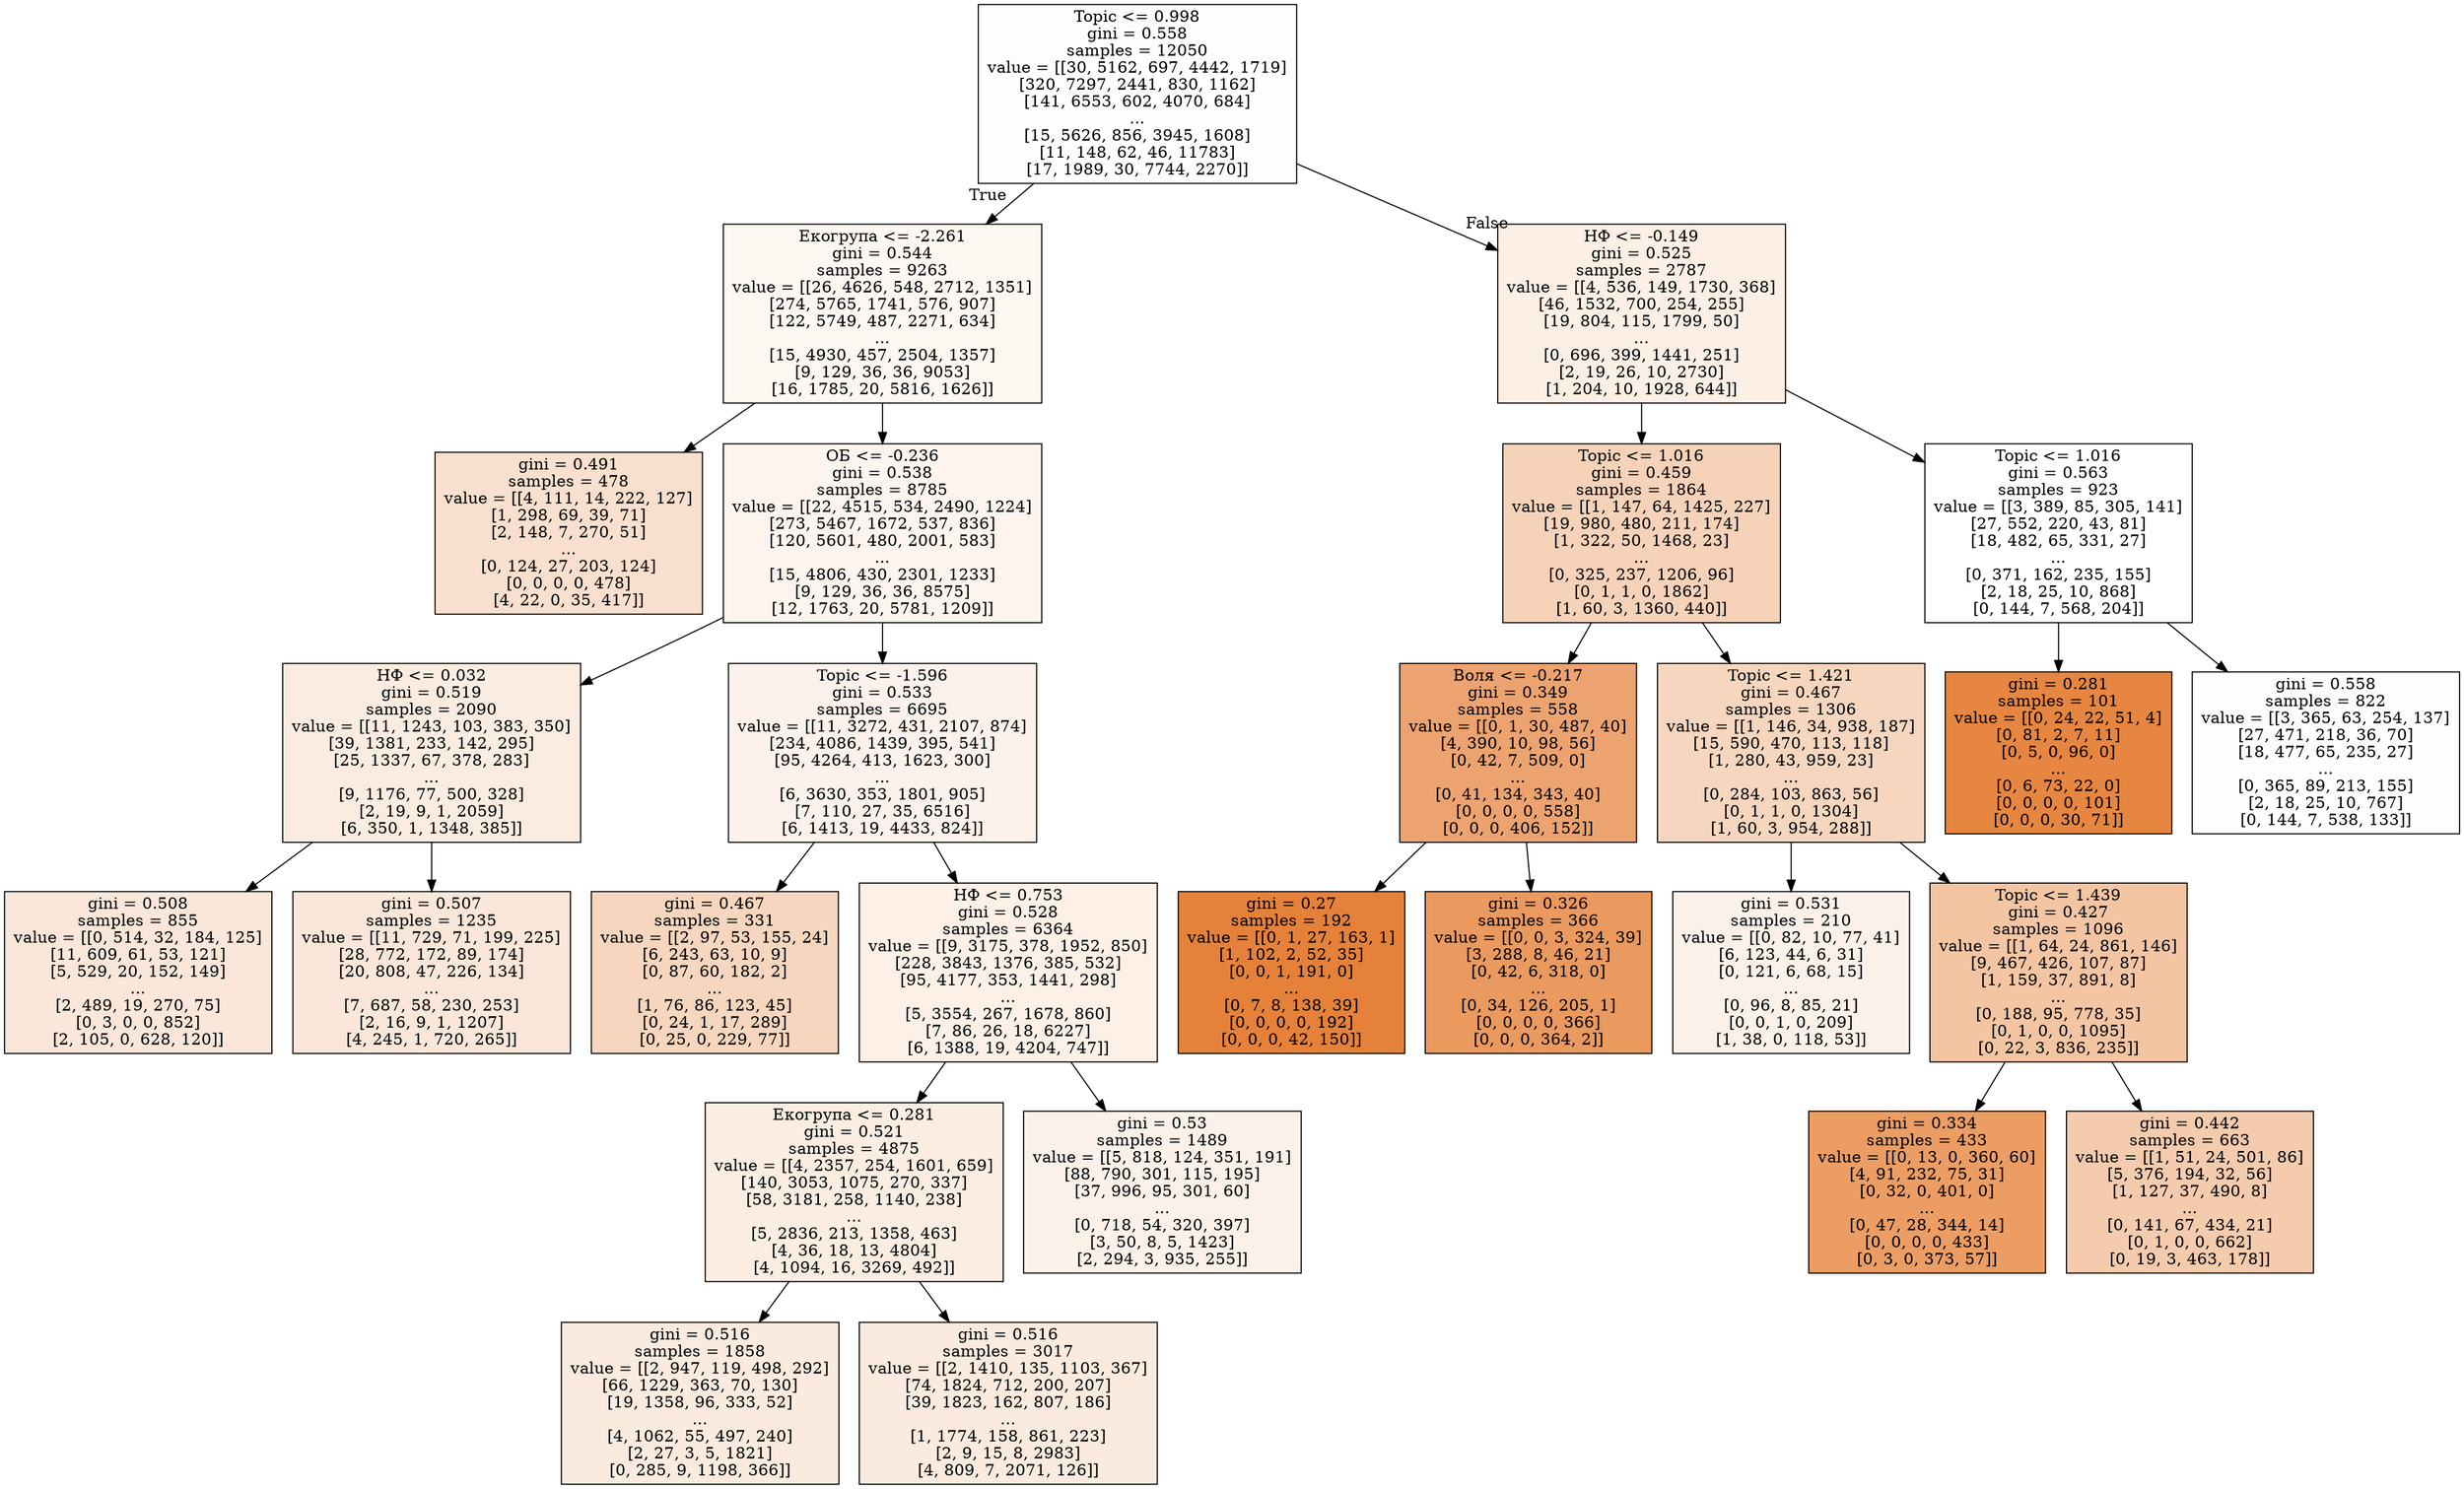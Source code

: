 digraph Tree {
node [shape=box, style="filled", color="black"] ;
0 [label="Topic <= 0.998\ngini = 0.558\nsamples = 12050\nvalue = [[30, 5162, 697, 4442, 1719]\n[320, 7297, 2441, 830, 1162]\n[141, 6553, 602, 4070, 684]\n...\n[15, 5626, 856, 3945, 1608]\n[11, 148, 62, 46, 11783]\n[17, 1989, 30, 7744, 2270]]", fillcolor="#fffdfc"] ;
1 [label="Екогрупа <= -2.261\ngini = 0.544\nsamples = 9263\nvalue = [[26, 4626, 548, 2712, 1351]\n[274, 5765, 1741, 576, 907]\n[122, 5749, 487, 2271, 634]\n...\n[15, 4930, 457, 2504, 1357]\n[9, 129, 36, 36, 9053]\n[16, 1785, 20, 5816, 1626]]", fillcolor="#fdf7f2"] ;
0 -> 1 [labeldistance=2.5, labelangle=45, headlabel="True"] ;
5 [label="gini = 0.491\nsamples = 478\nvalue = [[4, 111, 14, 222, 127]\n[1, 298, 69, 39, 71]\n[2, 148, 7, 270, 51]\n...\n[0, 124, 27, 203, 124]\n[0, 0, 0, 0, 478]\n[4, 22, 0, 35, 417]]", fillcolor="#f9e0ce"] ;
1 -> 5 ;
6 [label="ОБ <= -0.236\ngini = 0.538\nsamples = 8785\nvalue = [[22, 4515, 534, 2490, 1224]\n[273, 5467, 1672, 537, 836]\n[120, 5601, 480, 2001, 583]\n...\n[15, 4806, 430, 2301, 1233]\n[9, 129, 36, 36, 8575]\n[12, 1763, 20, 5781, 1209]]", fillcolor="#fdf4ee"] ;
1 -> 6 ;
7 [label="НФ <= 0.032\ngini = 0.519\nsamples = 2090\nvalue = [[11, 1243, 103, 383, 350]\n[39, 1381, 233, 142, 295]\n[25, 1337, 67, 378, 283]\n...\n[9, 1176, 77, 500, 328]\n[2, 19, 9, 1, 2059]\n[6, 350, 1, 1348, 385]]", fillcolor="#fbece1"] ;
6 -> 7 ;
21 [label="gini = 0.508\nsamples = 855\nvalue = [[0, 514, 32, 184, 125]\n[11, 609, 61, 53, 121]\n[5, 529, 20, 152, 149]\n...\n[2, 489, 19, 270, 75]\n[0, 3, 0, 0, 852]\n[2, 105, 0, 628, 120]]", fillcolor="#fae7da"] ;
7 -> 21 ;
22 [label="gini = 0.507\nsamples = 1235\nvalue = [[11, 729, 71, 199, 225]\n[28, 772, 172, 89, 174]\n[20, 808, 47, 226, 134]\n...\n[7, 687, 58, 230, 253]\n[2, 16, 9, 1, 1207]\n[4, 245, 1, 720, 265]]", fillcolor="#fae7d9"] ;
7 -> 22 ;
8 [label="Topic <= -1.596\ngini = 0.533\nsamples = 6695\nvalue = [[11, 3272, 431, 2107, 874]\n[234, 4086, 1439, 395, 541]\n[95, 4264, 413, 1623, 300]\n...\n[6, 3630, 353, 1801, 905]\n[7, 110, 27, 35, 6516]\n[6, 1413, 19, 4433, 824]]", fillcolor="#fcf2eb"] ;
6 -> 8 ;
9 [label="gini = 0.467\nsamples = 331\nvalue = [[2, 97, 53, 155, 24]\n[6, 243, 63, 10, 9]\n[0, 87, 60, 182, 2]\n...\n[1, 76, 86, 123, 45]\n[0, 24, 1, 17, 289]\n[0, 25, 0, 229, 77]]", fillcolor="#f6d6be"] ;
8 -> 9 ;
10 [label="НФ <= 0.753\ngini = 0.528\nsamples = 6364\nvalue = [[9, 3175, 378, 1952, 850]\n[228, 3843, 1376, 385, 532]\n[95, 4177, 353, 1441, 298]\n...\n[5, 3554, 267, 1678, 860]\n[7, 86, 26, 18, 6227]\n[6, 1388, 19, 4204, 747]]", fillcolor="#fcf0e7"] ;
8 -> 10 ;
15 [label="Екогрупа <= 0.281\ngini = 0.521\nsamples = 4875\nvalue = [[4, 2357, 254, 1601, 659]\n[140, 3053, 1075, 270, 337]\n[58, 3181, 258, 1140, 238]\n...\n[5, 2836, 213, 1358, 463]\n[4, 36, 18, 13, 4804]\n[4, 1094, 16, 3269, 492]]", fillcolor="#fbede2"] ;
10 -> 15 ;
25 [label="gini = 0.516\nsamples = 1858\nvalue = [[2, 947, 119, 498, 292]\n[66, 1229, 363, 70, 130]\n[19, 1358, 96, 333, 52]\n...\n[4, 1062, 55, 497, 240]\n[2, 27, 3, 5, 1821]\n[0, 285, 9, 1198, 366]]", fillcolor="#fbebdf"] ;
15 -> 25 ;
26 [label="gini = 0.516\nsamples = 3017\nvalue = [[2, 1410, 135, 1103, 367]\n[74, 1824, 712, 200, 207]\n[39, 1823, 162, 807, 186]\n...\n[1, 1774, 158, 861, 223]\n[2, 9, 15, 8, 2983]\n[4, 809, 7, 2071, 126]]", fillcolor="#fbebdf"] ;
15 -> 26 ;
16 [label="gini = 0.53\nsamples = 1489\nvalue = [[5, 818, 124, 351, 191]\n[88, 790, 301, 115, 195]\n[37, 996, 95, 301, 60]\n...\n[0, 718, 54, 320, 397]\n[3, 50, 8, 5, 1423]\n[2, 294, 3, 935, 255]]", fillcolor="#fcf1e9"] ;
10 -> 16 ;
2 [label="НФ <= -0.149\ngini = 0.525\nsamples = 2787\nvalue = [[4, 536, 149, 1730, 368]\n[46, 1532, 700, 254, 255]\n[19, 804, 115, 1799, 50]\n...\n[0, 696, 399, 1441, 251]\n[2, 19, 26, 10, 2730]\n[1, 204, 10, 1928, 644]]", fillcolor="#fcefe5"] ;
0 -> 2 [labeldistance=2.5, labelangle=-45, headlabel="False"] ;
3 [label="Topic <= 1.016\ngini = 0.459\nsamples = 1864\nvalue = [[1, 147, 64, 1425, 227]\n[19, 980, 480, 211, 174]\n[1, 322, 50, 1468, 23]\n...\n[0, 325, 237, 1206, 96]\n[0, 1, 1, 0, 1862]\n[1, 60, 3, 1360, 440]]", fillcolor="#f6d2b9"] ;
2 -> 3 ;
11 [label="Воля <= -0.217\ngini = 0.349\nsamples = 558\nvalue = [[0, 1, 30, 487, 40]\n[4, 390, 10, 98, 56]\n[0, 42, 7, 509, 0]\n...\n[0, 41, 134, 343, 40]\n[0, 0, 0, 0, 558]\n[0, 0, 0, 406, 152]]", fillcolor="#eca36f"] ;
3 -> 11 ;
23 [label="gini = 0.27\nsamples = 192\nvalue = [[0, 1, 27, 163, 1]\n[1, 102, 2, 52, 35]\n[0, 0, 1, 191, 0]\n...\n[0, 7, 8, 138, 39]\n[0, 0, 0, 0, 192]\n[0, 0, 0, 42, 150]]", fillcolor="#e58139"] ;
11 -> 23 ;
24 [label="gini = 0.326\nsamples = 366\nvalue = [[0, 0, 3, 324, 39]\n[3, 288, 8, 46, 21]\n[0, 42, 6, 318, 0]\n...\n[0, 34, 126, 205, 1]\n[0, 0, 0, 0, 366]\n[0, 0, 0, 364, 2]]", fillcolor="#ea995f"] ;
11 -> 24 ;
12 [label="Topic <= 1.421\ngini = 0.467\nsamples = 1306\nvalue = [[1, 146, 34, 938, 187]\n[15, 590, 470, 113, 118]\n[1, 280, 43, 959, 23]\n...\n[0, 284, 103, 863, 56]\n[0, 1, 1, 0, 1304]\n[1, 60, 3, 954, 288]]", fillcolor="#f6d6be"] ;
3 -> 12 ;
17 [label="gini = 0.531\nsamples = 210\nvalue = [[0, 82, 10, 77, 41]\n[6, 123, 44, 6, 31]\n[0, 121, 6, 68, 15]\n...\n[0, 96, 8, 85, 21]\n[0, 0, 1, 0, 209]\n[1, 38, 0, 118, 53]]", fillcolor="#fcf1e9"] ;
12 -> 17 ;
18 [label="Topic <= 1.439\ngini = 0.427\nsamples = 1096\nvalue = [[1, 64, 24, 861, 146]\n[9, 467, 426, 107, 87]\n[1, 159, 37, 891, 8]\n...\n[0, 188, 95, 778, 35]\n[0, 1, 0, 0, 1095]\n[0, 22, 3, 836, 235]]", fillcolor="#f3c5a3"] ;
12 -> 18 ;
19 [label="gini = 0.334\nsamples = 433\nvalue = [[0, 13, 0, 360, 60]\n[4, 91, 232, 75, 31]\n[0, 32, 0, 401, 0]\n...\n[0, 47, 28, 344, 14]\n[0, 0, 0, 0, 433]\n[0, 3, 0, 373, 57]]", fillcolor="#eb9d64"] ;
18 -> 19 ;
20 [label="gini = 0.442\nsamples = 663\nvalue = [[1, 51, 24, 501, 86]\n[5, 376, 194, 32, 56]\n[1, 127, 37, 490, 8]\n...\n[0, 141, 67, 434, 21]\n[0, 1, 0, 0, 662]\n[0, 19, 3, 463, 178]]", fillcolor="#f4cbad"] ;
18 -> 20 ;
4 [label="Topic <= 1.016\ngini = 0.563\nsamples = 923\nvalue = [[3, 389, 85, 305, 141]\n[27, 552, 220, 43, 81]\n[18, 482, 65, 331, 27]\n...\n[0, 371, 162, 235, 155]\n[2, 18, 25, 10, 868]\n[0, 144, 7, 568, 204]]", fillcolor="#ffffff"] ;
2 -> 4 ;
13 [label="gini = 0.281\nsamples = 101\nvalue = [[0, 24, 22, 51, 4]\n[0, 81, 2, 7, 11]\n[0, 5, 0, 96, 0]\n...\n[0, 6, 73, 22, 0]\n[0, 0, 0, 0, 101]\n[0, 0, 0, 30, 71]]", fillcolor="#e68640"] ;
4 -> 13 ;
14 [label="gini = 0.558\nsamples = 822\nvalue = [[3, 365, 63, 254, 137]\n[27, 471, 218, 36, 70]\n[18, 477, 65, 235, 27]\n...\n[0, 365, 89, 213, 155]\n[2, 18, 25, 10, 767]\n[0, 144, 7, 538, 133]]", fillcolor="#fffdfc"] ;
4 -> 14 ;
}
